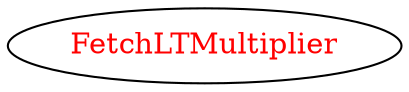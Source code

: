 digraph dependencyGraph {
 concentrate=true;
 ranksep="2.0";
 rankdir="LR"; 
 splines="ortho";
"FetchLTMultiplier" [fontcolor="red"];
}